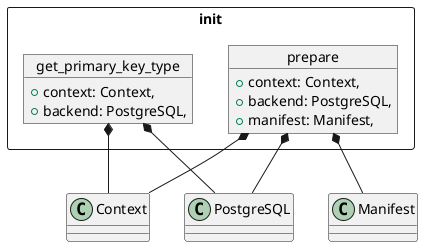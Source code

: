 @startuml
package init <<Rectangle>> {

    object prepare {
        +context: Context,
        +backend: PostgreSQL,
        +manifest: Manifest,
    }

    object get_primary_key_type {
        +context: Context,
        +backend: PostgreSQL,
    }

}

prepare *-- Context
prepare *-- PostgreSQL
prepare *-- Manifest
get_primary_key_type *-- Context
get_primary_key_type *-- PostgreSQL

@enduml

